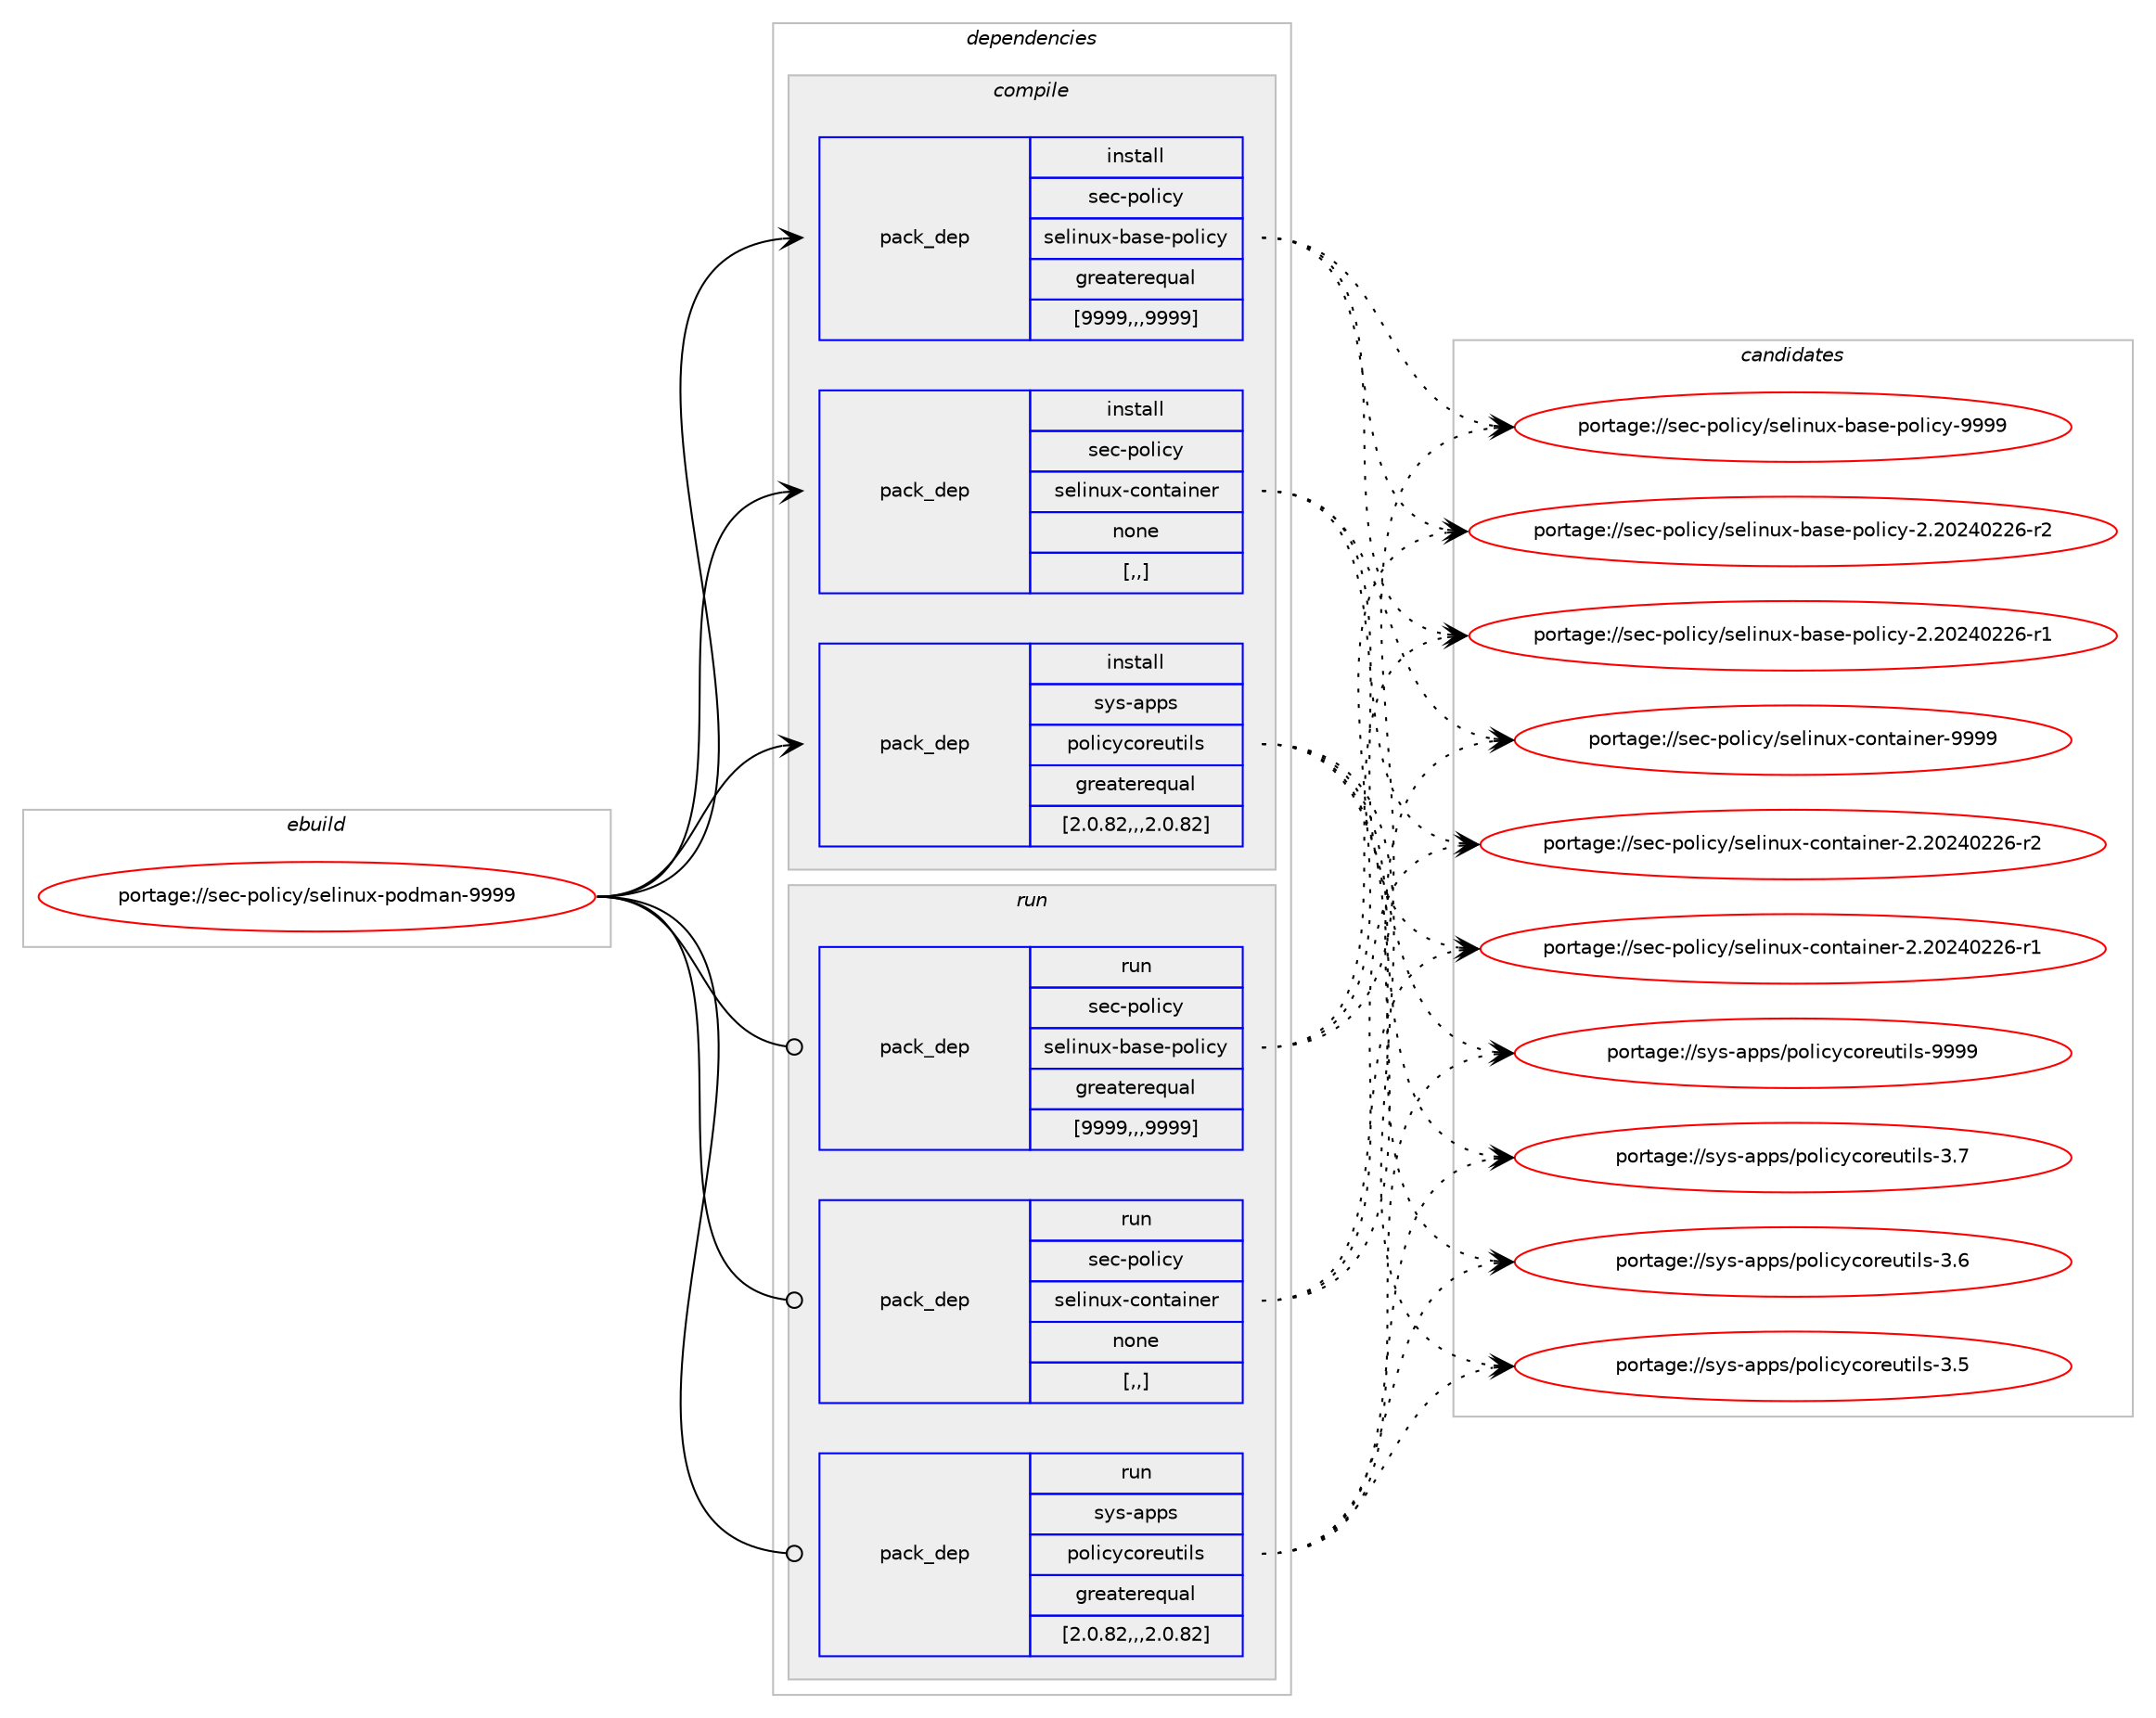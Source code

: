 digraph prolog {

# *************
# Graph options
# *************

newrank=true;
concentrate=true;
compound=true;
graph [rankdir=LR,fontname=Helvetica,fontsize=10,ranksep=1.5];#, ranksep=2.5, nodesep=0.2];
edge  [arrowhead=vee];
node  [fontname=Helvetica,fontsize=10];

# **********
# The ebuild
# **********

subgraph cluster_leftcol {
color=gray;
rank=same;
label=<<i>ebuild</i>>;
id [label="portage://sec-policy/selinux-podman-9999", color=red, width=4, href="../sec-policy/selinux-podman-9999.svg"];
}

# ****************
# The dependencies
# ****************

subgraph cluster_midcol {
color=gray;
label=<<i>dependencies</i>>;
subgraph cluster_compile {
fillcolor="#eeeeee";
style=filled;
label=<<i>compile</i>>;
subgraph pack2227 {
dependency2629 [label=<<TABLE BORDER="0" CELLBORDER="1" CELLSPACING="0" CELLPADDING="4" WIDTH="220"><TR><TD ROWSPAN="6" CELLPADDING="30">pack_dep</TD></TR><TR><TD WIDTH="110">install</TD></TR><TR><TD>sec-policy</TD></TR><TR><TD>selinux-base-policy</TD></TR><TR><TD>greaterequal</TD></TR><TR><TD>[9999,,,9999]</TD></TR></TABLE>>, shape=none, color=blue];
}
id:e -> dependency2629:w [weight=20,style="solid",arrowhead="vee"];
subgraph pack2228 {
dependency2630 [label=<<TABLE BORDER="0" CELLBORDER="1" CELLSPACING="0" CELLPADDING="4" WIDTH="220"><TR><TD ROWSPAN="6" CELLPADDING="30">pack_dep</TD></TR><TR><TD WIDTH="110">install</TD></TR><TR><TD>sec-policy</TD></TR><TR><TD>selinux-container</TD></TR><TR><TD>none</TD></TR><TR><TD>[,,]</TD></TR></TABLE>>, shape=none, color=blue];
}
id:e -> dependency2630:w [weight=20,style="solid",arrowhead="vee"];
subgraph pack2229 {
dependency2631 [label=<<TABLE BORDER="0" CELLBORDER="1" CELLSPACING="0" CELLPADDING="4" WIDTH="220"><TR><TD ROWSPAN="6" CELLPADDING="30">pack_dep</TD></TR><TR><TD WIDTH="110">install</TD></TR><TR><TD>sys-apps</TD></TR><TR><TD>policycoreutils</TD></TR><TR><TD>greaterequal</TD></TR><TR><TD>[2.0.82,,,2.0.82]</TD></TR></TABLE>>, shape=none, color=blue];
}
id:e -> dependency2631:w [weight=20,style="solid",arrowhead="vee"];
}
subgraph cluster_compileandrun {
fillcolor="#eeeeee";
style=filled;
label=<<i>compile and run</i>>;
}
subgraph cluster_run {
fillcolor="#eeeeee";
style=filled;
label=<<i>run</i>>;
subgraph pack2230 {
dependency2632 [label=<<TABLE BORDER="0" CELLBORDER="1" CELLSPACING="0" CELLPADDING="4" WIDTH="220"><TR><TD ROWSPAN="6" CELLPADDING="30">pack_dep</TD></TR><TR><TD WIDTH="110">run</TD></TR><TR><TD>sec-policy</TD></TR><TR><TD>selinux-base-policy</TD></TR><TR><TD>greaterequal</TD></TR><TR><TD>[9999,,,9999]</TD></TR></TABLE>>, shape=none, color=blue];
}
id:e -> dependency2632:w [weight=20,style="solid",arrowhead="odot"];
subgraph pack2231 {
dependency2633 [label=<<TABLE BORDER="0" CELLBORDER="1" CELLSPACING="0" CELLPADDING="4" WIDTH="220"><TR><TD ROWSPAN="6" CELLPADDING="30">pack_dep</TD></TR><TR><TD WIDTH="110">run</TD></TR><TR><TD>sec-policy</TD></TR><TR><TD>selinux-container</TD></TR><TR><TD>none</TD></TR><TR><TD>[,,]</TD></TR></TABLE>>, shape=none, color=blue];
}
id:e -> dependency2633:w [weight=20,style="solid",arrowhead="odot"];
subgraph pack2232 {
dependency2634 [label=<<TABLE BORDER="0" CELLBORDER="1" CELLSPACING="0" CELLPADDING="4" WIDTH="220"><TR><TD ROWSPAN="6" CELLPADDING="30">pack_dep</TD></TR><TR><TD WIDTH="110">run</TD></TR><TR><TD>sys-apps</TD></TR><TR><TD>policycoreutils</TD></TR><TR><TD>greaterequal</TD></TR><TR><TD>[2.0.82,,,2.0.82]</TD></TR></TABLE>>, shape=none, color=blue];
}
id:e -> dependency2634:w [weight=20,style="solid",arrowhead="odot"];
}
}

# **************
# The candidates
# **************

subgraph cluster_choices {
rank=same;
color=gray;
label=<<i>candidates</i>>;

subgraph choice2227 {
color=black;
nodesep=1;
choice1151019945112111108105991214711510110810511011712045989711510145112111108105991214557575757 [label="portage://sec-policy/selinux-base-policy-9999", color=red, width=4,href="../sec-policy/selinux-base-policy-9999.svg"];
choice11510199451121111081059912147115101108105110117120459897115101451121111081059912145504650485052485050544511450 [label="portage://sec-policy/selinux-base-policy-2.20240226-r2", color=red, width=4,href="../sec-policy/selinux-base-policy-2.20240226-r2.svg"];
choice11510199451121111081059912147115101108105110117120459897115101451121111081059912145504650485052485050544511449 [label="portage://sec-policy/selinux-base-policy-2.20240226-r1", color=red, width=4,href="../sec-policy/selinux-base-policy-2.20240226-r1.svg"];
dependency2629:e -> choice1151019945112111108105991214711510110810511011712045989711510145112111108105991214557575757:w [style=dotted,weight="100"];
dependency2629:e -> choice11510199451121111081059912147115101108105110117120459897115101451121111081059912145504650485052485050544511450:w [style=dotted,weight="100"];
dependency2629:e -> choice11510199451121111081059912147115101108105110117120459897115101451121111081059912145504650485052485050544511449:w [style=dotted,weight="100"];
}
subgraph choice2228 {
color=black;
nodesep=1;
choice115101994511211110810599121471151011081051101171204599111110116971051101011144557575757 [label="portage://sec-policy/selinux-container-9999", color=red, width=4,href="../sec-policy/selinux-container-9999.svg"];
choice1151019945112111108105991214711510110810511011712045991111101169710511010111445504650485052485050544511450 [label="portage://sec-policy/selinux-container-2.20240226-r2", color=red, width=4,href="../sec-policy/selinux-container-2.20240226-r2.svg"];
choice1151019945112111108105991214711510110810511011712045991111101169710511010111445504650485052485050544511449 [label="portage://sec-policy/selinux-container-2.20240226-r1", color=red, width=4,href="../sec-policy/selinux-container-2.20240226-r1.svg"];
dependency2630:e -> choice115101994511211110810599121471151011081051101171204599111110116971051101011144557575757:w [style=dotted,weight="100"];
dependency2630:e -> choice1151019945112111108105991214711510110810511011712045991111101169710511010111445504650485052485050544511450:w [style=dotted,weight="100"];
dependency2630:e -> choice1151019945112111108105991214711510110810511011712045991111101169710511010111445504650485052485050544511449:w [style=dotted,weight="100"];
}
subgraph choice2229 {
color=black;
nodesep=1;
choice11512111545971121121154711211110810599121991111141011171161051081154557575757 [label="portage://sys-apps/policycoreutils-9999", color=red, width=4,href="../sys-apps/policycoreutils-9999.svg"];
choice115121115459711211211547112111108105991219911111410111711610510811545514655 [label="portage://sys-apps/policycoreutils-3.7", color=red, width=4,href="../sys-apps/policycoreutils-3.7.svg"];
choice115121115459711211211547112111108105991219911111410111711610510811545514654 [label="portage://sys-apps/policycoreutils-3.6", color=red, width=4,href="../sys-apps/policycoreutils-3.6.svg"];
choice115121115459711211211547112111108105991219911111410111711610510811545514653 [label="portage://sys-apps/policycoreutils-3.5", color=red, width=4,href="../sys-apps/policycoreutils-3.5.svg"];
dependency2631:e -> choice11512111545971121121154711211110810599121991111141011171161051081154557575757:w [style=dotted,weight="100"];
dependency2631:e -> choice115121115459711211211547112111108105991219911111410111711610510811545514655:w [style=dotted,weight="100"];
dependency2631:e -> choice115121115459711211211547112111108105991219911111410111711610510811545514654:w [style=dotted,weight="100"];
dependency2631:e -> choice115121115459711211211547112111108105991219911111410111711610510811545514653:w [style=dotted,weight="100"];
}
subgraph choice2230 {
color=black;
nodesep=1;
choice1151019945112111108105991214711510110810511011712045989711510145112111108105991214557575757 [label="portage://sec-policy/selinux-base-policy-9999", color=red, width=4,href="../sec-policy/selinux-base-policy-9999.svg"];
choice11510199451121111081059912147115101108105110117120459897115101451121111081059912145504650485052485050544511450 [label="portage://sec-policy/selinux-base-policy-2.20240226-r2", color=red, width=4,href="../sec-policy/selinux-base-policy-2.20240226-r2.svg"];
choice11510199451121111081059912147115101108105110117120459897115101451121111081059912145504650485052485050544511449 [label="portage://sec-policy/selinux-base-policy-2.20240226-r1", color=red, width=4,href="../sec-policy/selinux-base-policy-2.20240226-r1.svg"];
dependency2632:e -> choice1151019945112111108105991214711510110810511011712045989711510145112111108105991214557575757:w [style=dotted,weight="100"];
dependency2632:e -> choice11510199451121111081059912147115101108105110117120459897115101451121111081059912145504650485052485050544511450:w [style=dotted,weight="100"];
dependency2632:e -> choice11510199451121111081059912147115101108105110117120459897115101451121111081059912145504650485052485050544511449:w [style=dotted,weight="100"];
}
subgraph choice2231 {
color=black;
nodesep=1;
choice115101994511211110810599121471151011081051101171204599111110116971051101011144557575757 [label="portage://sec-policy/selinux-container-9999", color=red, width=4,href="../sec-policy/selinux-container-9999.svg"];
choice1151019945112111108105991214711510110810511011712045991111101169710511010111445504650485052485050544511450 [label="portage://sec-policy/selinux-container-2.20240226-r2", color=red, width=4,href="../sec-policy/selinux-container-2.20240226-r2.svg"];
choice1151019945112111108105991214711510110810511011712045991111101169710511010111445504650485052485050544511449 [label="portage://sec-policy/selinux-container-2.20240226-r1", color=red, width=4,href="../sec-policy/selinux-container-2.20240226-r1.svg"];
dependency2633:e -> choice115101994511211110810599121471151011081051101171204599111110116971051101011144557575757:w [style=dotted,weight="100"];
dependency2633:e -> choice1151019945112111108105991214711510110810511011712045991111101169710511010111445504650485052485050544511450:w [style=dotted,weight="100"];
dependency2633:e -> choice1151019945112111108105991214711510110810511011712045991111101169710511010111445504650485052485050544511449:w [style=dotted,weight="100"];
}
subgraph choice2232 {
color=black;
nodesep=1;
choice11512111545971121121154711211110810599121991111141011171161051081154557575757 [label="portage://sys-apps/policycoreutils-9999", color=red, width=4,href="../sys-apps/policycoreutils-9999.svg"];
choice115121115459711211211547112111108105991219911111410111711610510811545514655 [label="portage://sys-apps/policycoreutils-3.7", color=red, width=4,href="../sys-apps/policycoreutils-3.7.svg"];
choice115121115459711211211547112111108105991219911111410111711610510811545514654 [label="portage://sys-apps/policycoreutils-3.6", color=red, width=4,href="../sys-apps/policycoreutils-3.6.svg"];
choice115121115459711211211547112111108105991219911111410111711610510811545514653 [label="portage://sys-apps/policycoreutils-3.5", color=red, width=4,href="../sys-apps/policycoreutils-3.5.svg"];
dependency2634:e -> choice11512111545971121121154711211110810599121991111141011171161051081154557575757:w [style=dotted,weight="100"];
dependency2634:e -> choice115121115459711211211547112111108105991219911111410111711610510811545514655:w [style=dotted,weight="100"];
dependency2634:e -> choice115121115459711211211547112111108105991219911111410111711610510811545514654:w [style=dotted,weight="100"];
dependency2634:e -> choice115121115459711211211547112111108105991219911111410111711610510811545514653:w [style=dotted,weight="100"];
}
}

}
